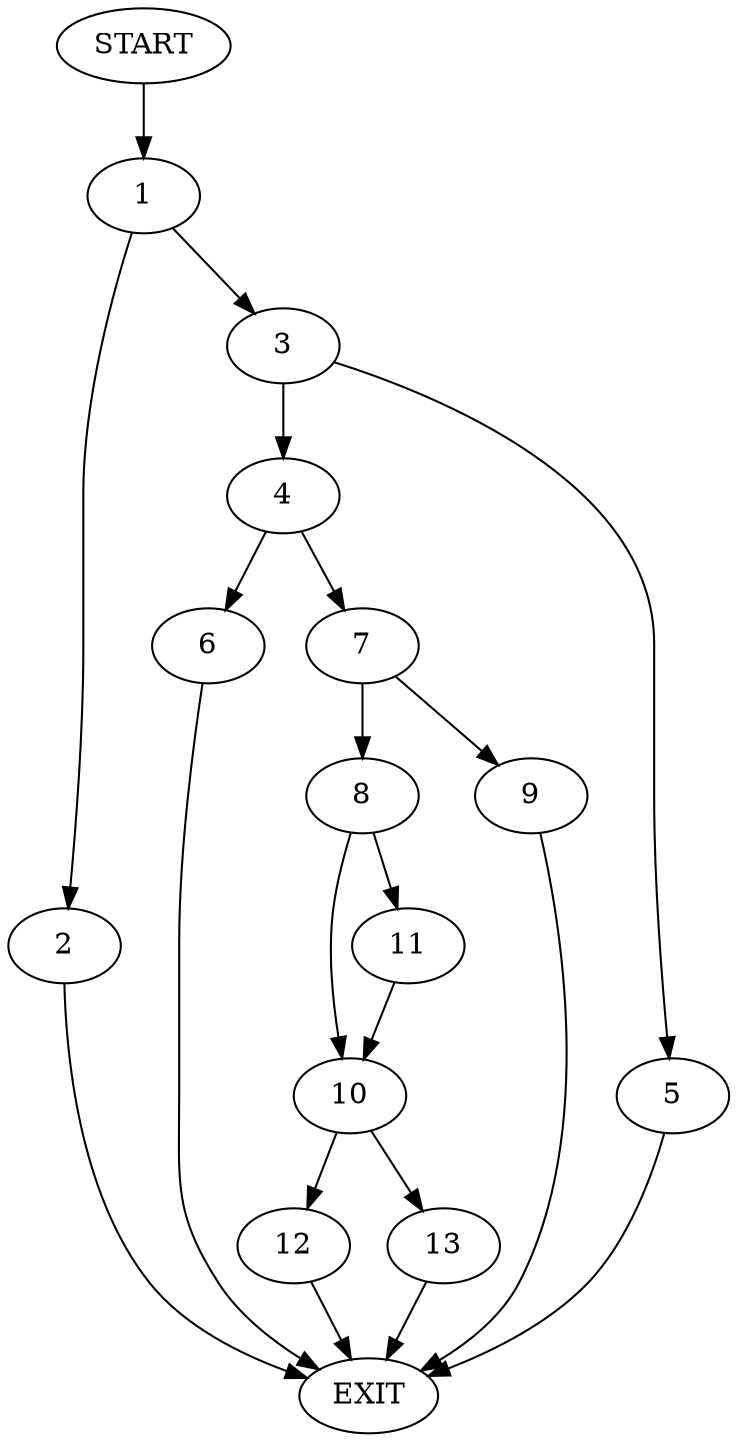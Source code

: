 digraph {
0 [label="START"]
14 [label="EXIT"]
0 -> 1
1 -> 2
1 -> 3
3 -> 4
3 -> 5
2 -> 14
5 -> 14
4 -> 6
4 -> 7
6 -> 14
7 -> 8
7 -> 9
8 -> 10
8 -> 11
9 -> 14
10 -> 12
10 -> 13
11 -> 10
12 -> 14
13 -> 14
}
